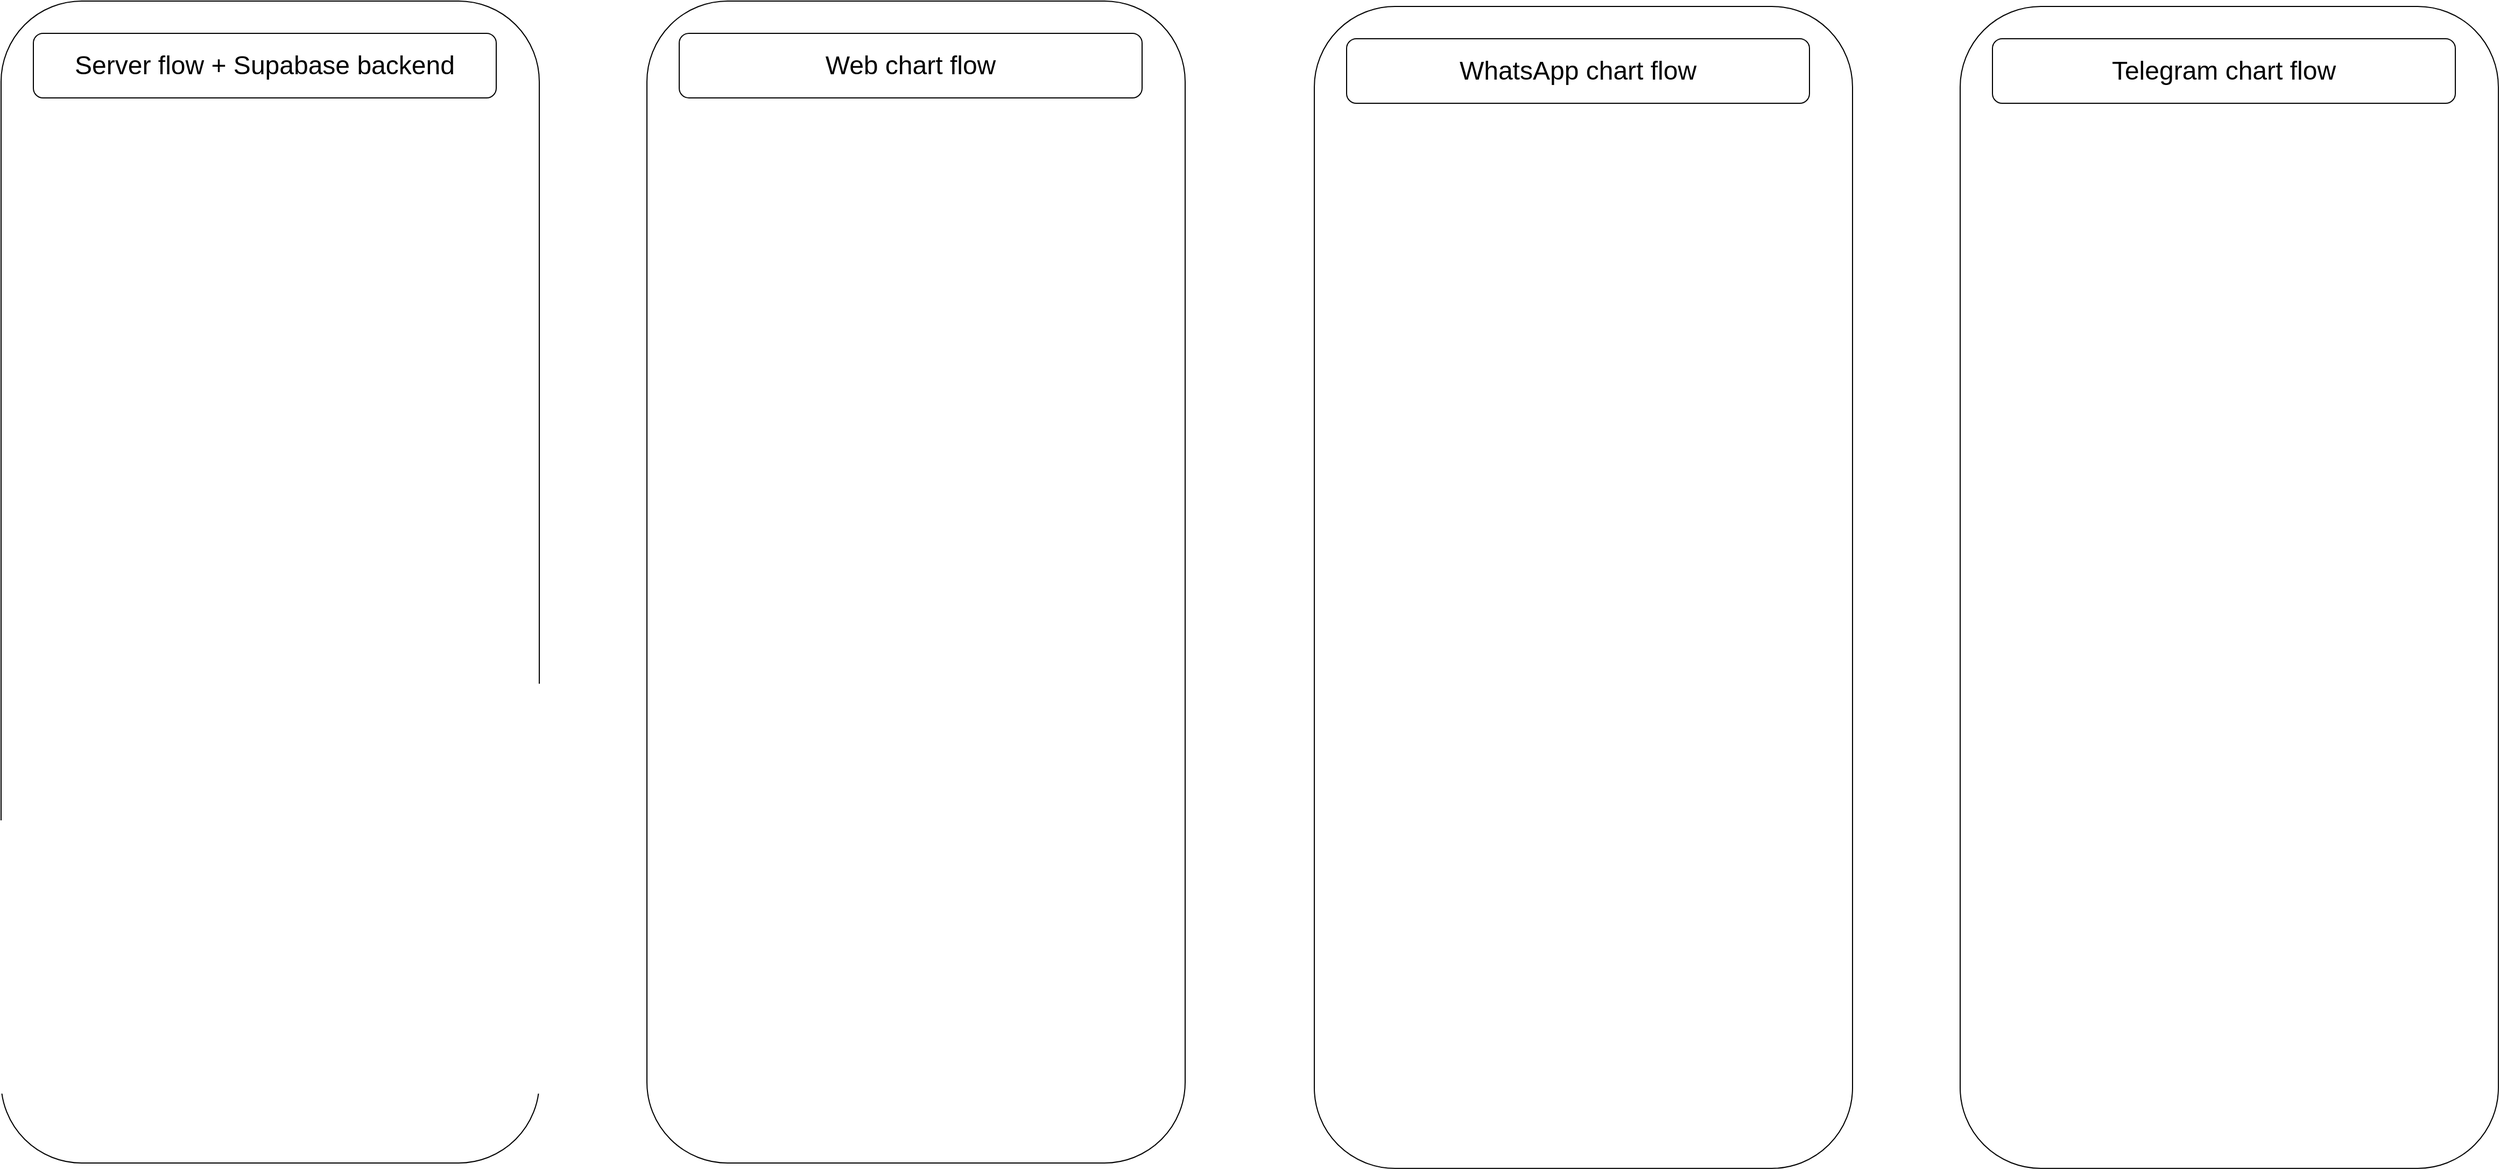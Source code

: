<mxfile version="27.0.5">
  <diagram name="Page-1" id="5Yd9AkdVcIcHXIE0eY5q">
    <mxGraphModel dx="5270" dy="418" grid="1" gridSize="10" guides="1" tooltips="1" connect="1" arrows="1" fold="1" page="1" pageScale="1" pageWidth="827" pageHeight="1169" math="0" shadow="0">
      <root>
        <mxCell id="0" />
        <mxCell id="1" parent="0" />
        <mxCell id="uKCk4AA4A69tWkYN0OSk-66" value="" style="rounded=1;whiteSpace=wrap;html=1;" vertex="1" parent="1">
          <mxGeometry x="-1850" y="45" width="500" height="1080" as="geometry" />
        </mxCell>
        <mxCell id="uKCk4AA4A69tWkYN0OSk-68" value="&lt;font style=&quot;font-size: 24px;&quot;&gt;Telegram chart flow&lt;/font&gt;" style="rounded=1;whiteSpace=wrap;html=1;" vertex="1" parent="1">
          <mxGeometry x="-1820" y="75" width="430" height="60" as="geometry" />
        </mxCell>
        <mxCell id="uKCk4AA4A69tWkYN0OSk-69" value="" style="rounded=1;whiteSpace=wrap;html=1;" vertex="1" parent="1">
          <mxGeometry x="-2450" y="45" width="500" height="1080" as="geometry" />
        </mxCell>
        <mxCell id="uKCk4AA4A69tWkYN0OSk-70" value="&lt;font style=&quot;font-size: 24px;&quot;&gt;WhatsApp chart flow&lt;/font&gt;" style="rounded=1;whiteSpace=wrap;html=1;" vertex="1" parent="1">
          <mxGeometry x="-2420" y="75" width="430" height="60" as="geometry" />
        </mxCell>
        <mxCell id="uKCk4AA4A69tWkYN0OSk-71" value="" style="rounded=1;whiteSpace=wrap;html=1;" vertex="1" parent="1">
          <mxGeometry x="-3070" y="40" width="500" height="1080" as="geometry" />
        </mxCell>
        <mxCell id="uKCk4AA4A69tWkYN0OSk-72" value="&lt;font style=&quot;font-size: 24px;&quot;&gt;Web chart flow&lt;/font&gt;" style="rounded=1;whiteSpace=wrap;html=1;" vertex="1" parent="1">
          <mxGeometry x="-3040" y="70" width="430" height="60" as="geometry" />
        </mxCell>
        <mxCell id="uKCk4AA4A69tWkYN0OSk-73" value="" style="rounded=1;whiteSpace=wrap;html=1;" vertex="1" parent="1">
          <mxGeometry x="-3670" y="40" width="500" height="1080" as="geometry" />
        </mxCell>
        <mxCell id="uKCk4AA4A69tWkYN0OSk-74" value="&lt;font style=&quot;font-size: 24px;&quot;&gt;Server flow + Supabase backend&lt;/font&gt;" style="rounded=1;whiteSpace=wrap;html=1;" vertex="1" parent="1">
          <mxGeometry x="-3640" y="70" width="430" height="60" as="geometry" />
        </mxCell>
      </root>
    </mxGraphModel>
  </diagram>
</mxfile>
